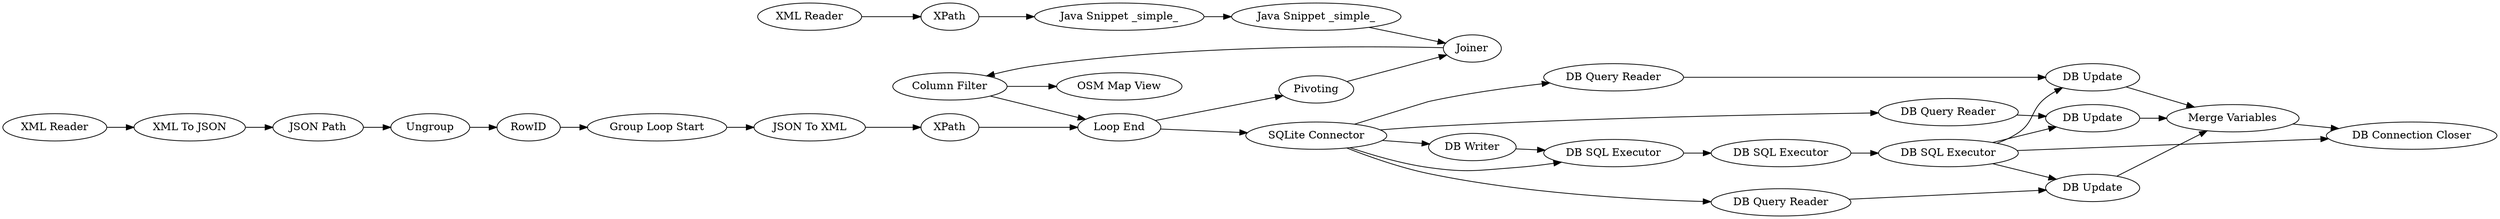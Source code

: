 digraph {
	16 -> 11
	24 -> 28
	7 -> 8
	4 -> 5
	29 -> 28
	14 -> 17
	23 -> 24
	11 -> 9
	13 -> 14
	39 -> 2
	28 -> 34
	30 -> 32
	19 -> 30
	22 -> 23
	17 -> 15
	24 -> 21
	11 -> 19
	32 -> 34
	24 -> 32
	31 -> 33
	19 -> 31
	24 -> 33
	34 -> 21
	16 -> 18
	20 -> 22
	8 -> 11
	33 -> 34
	15 -> 16
	19 -> 22
	38 -> 13
	6 -> 7
	19 -> 29
	3 -> 4
	19 -> 20
	5 -> 6
	9 -> 15
	2 -> 3
	7 [label="JSON To XML"]
	9 [label=Pivoting]
	21 [label="DB Connection Closer"]
	18 [label="OSM Map View"]
	8 [label=XPath]
	17 [label="Java Snippet _simple_"]
	3 [label="JSON Path"]
	19 [label="SQLite Connector"]
	24 [label="DB SQL Executor"]
	31 [label="DB Query Reader"]
	6 [label="Group Loop Start"]
	15 [label=Joiner]
	16 [label="Column Filter"]
	30 [label="DB Query Reader"]
	22 [label="DB SQL Executor"]
	28 [label="DB Update"]
	23 [label="DB SQL Executor"]
	4 [label=Ungroup]
	11 [label="Loop End"]
	14 [label="Java Snippet _simple_"]
	38 [label="XML Reader"]
	5 [label=RowID]
	20 [label="DB Writer"]
	13 [label=XPath]
	34 [label="Merge Variables"]
	29 [label="DB Query Reader"]
	39 [label="XML Reader"]
	33 [label="DB Update"]
	32 [label="DB Update"]
	2 [label="XML To JSON"]
	rankdir=LR
}
